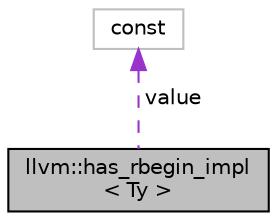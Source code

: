 digraph "llvm::has_rbegin_impl&lt; Ty &gt;"
{
 // LATEX_PDF_SIZE
  bgcolor="transparent";
  edge [fontname="Helvetica",fontsize="10",labelfontname="Helvetica",labelfontsize="10"];
  node [fontname="Helvetica",fontsize="10",shape=record];
  Node1 [label="llvm::has_rbegin_impl\l\< Ty \>",height=0.2,width=0.4,color="black", fillcolor="grey75", style="filled", fontcolor="black",tooltip="Helper to determine if type T has a member called rbegin()."];
  Node2 -> Node1 [dir="back",color="darkorchid3",fontsize="10",style="dashed",label=" value" ,fontname="Helvetica"];
  Node2 [label="const",height=0.2,width=0.4,color="grey75",tooltip=" "];
}
